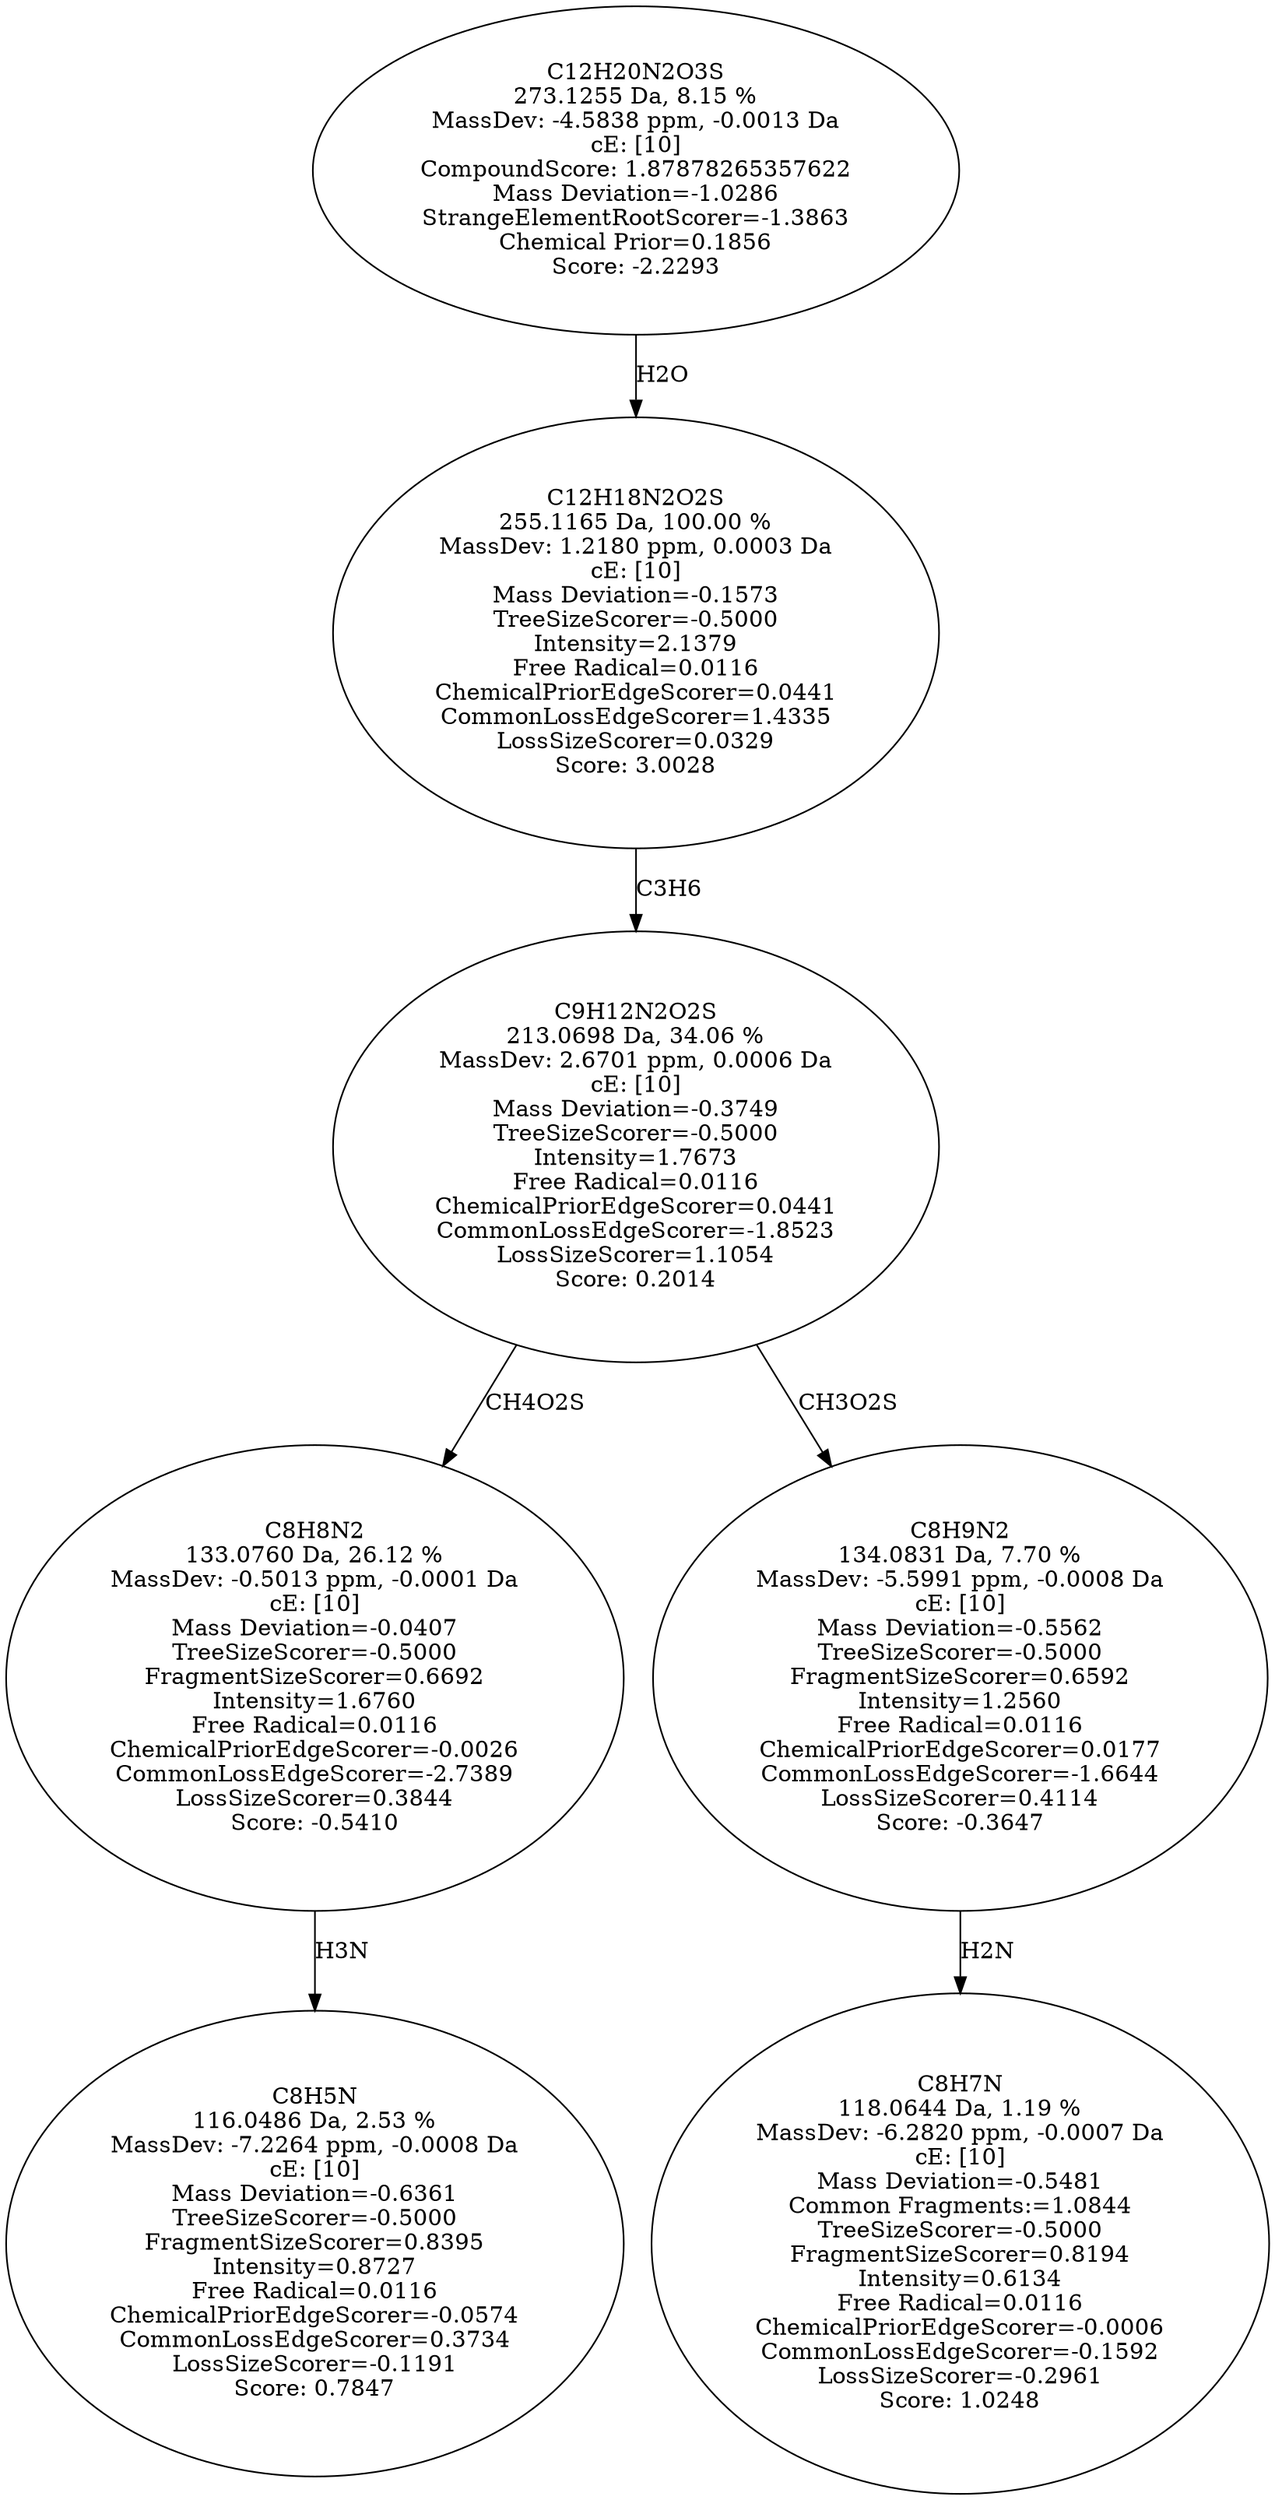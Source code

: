 strict digraph {
v1 [label="C8H5N\n116.0486 Da, 2.53 %\nMassDev: -7.2264 ppm, -0.0008 Da\ncE: [10]\nMass Deviation=-0.6361\nTreeSizeScorer=-0.5000\nFragmentSizeScorer=0.8395\nIntensity=0.8727\nFree Radical=0.0116\nChemicalPriorEdgeScorer=-0.0574\nCommonLossEdgeScorer=0.3734\nLossSizeScorer=-0.1191\nScore: 0.7847"];
v2 [label="C8H8N2\n133.0760 Da, 26.12 %\nMassDev: -0.5013 ppm, -0.0001 Da\ncE: [10]\nMass Deviation=-0.0407\nTreeSizeScorer=-0.5000\nFragmentSizeScorer=0.6692\nIntensity=1.6760\nFree Radical=0.0116\nChemicalPriorEdgeScorer=-0.0026\nCommonLossEdgeScorer=-2.7389\nLossSizeScorer=0.3844\nScore: -0.5410"];
v3 [label="C8H7N\n118.0644 Da, 1.19 %\nMassDev: -6.2820 ppm, -0.0007 Da\ncE: [10]\nMass Deviation=-0.5481\nCommon Fragments:=1.0844\nTreeSizeScorer=-0.5000\nFragmentSizeScorer=0.8194\nIntensity=0.6134\nFree Radical=0.0116\nChemicalPriorEdgeScorer=-0.0006\nCommonLossEdgeScorer=-0.1592\nLossSizeScorer=-0.2961\nScore: 1.0248"];
v4 [label="C8H9N2\n134.0831 Da, 7.70 %\nMassDev: -5.5991 ppm, -0.0008 Da\ncE: [10]\nMass Deviation=-0.5562\nTreeSizeScorer=-0.5000\nFragmentSizeScorer=0.6592\nIntensity=1.2560\nFree Radical=0.0116\nChemicalPriorEdgeScorer=0.0177\nCommonLossEdgeScorer=-1.6644\nLossSizeScorer=0.4114\nScore: -0.3647"];
v5 [label="C9H12N2O2S\n213.0698 Da, 34.06 %\nMassDev: 2.6701 ppm, 0.0006 Da\ncE: [10]\nMass Deviation=-0.3749\nTreeSizeScorer=-0.5000\nIntensity=1.7673\nFree Radical=0.0116\nChemicalPriorEdgeScorer=0.0441\nCommonLossEdgeScorer=-1.8523\nLossSizeScorer=1.1054\nScore: 0.2014"];
v6 [label="C12H18N2O2S\n255.1165 Da, 100.00 %\nMassDev: 1.2180 ppm, 0.0003 Da\ncE: [10]\nMass Deviation=-0.1573\nTreeSizeScorer=-0.5000\nIntensity=2.1379\nFree Radical=0.0116\nChemicalPriorEdgeScorer=0.0441\nCommonLossEdgeScorer=1.4335\nLossSizeScorer=0.0329\nScore: 3.0028"];
v7 [label="C12H20N2O3S\n273.1255 Da, 8.15 %\nMassDev: -4.5838 ppm, -0.0013 Da\ncE: [10]\nCompoundScore: 1.87878265357622\nMass Deviation=-1.0286\nStrangeElementRootScorer=-1.3863\nChemical Prior=0.1856\nScore: -2.2293"];
v2 -> v1 [label="H3N"];
v5 -> v2 [label="CH4O2S"];
v4 -> v3 [label="H2N"];
v5 -> v4 [label="CH3O2S"];
v6 -> v5 [label="C3H6"];
v7 -> v6 [label="H2O"];
}